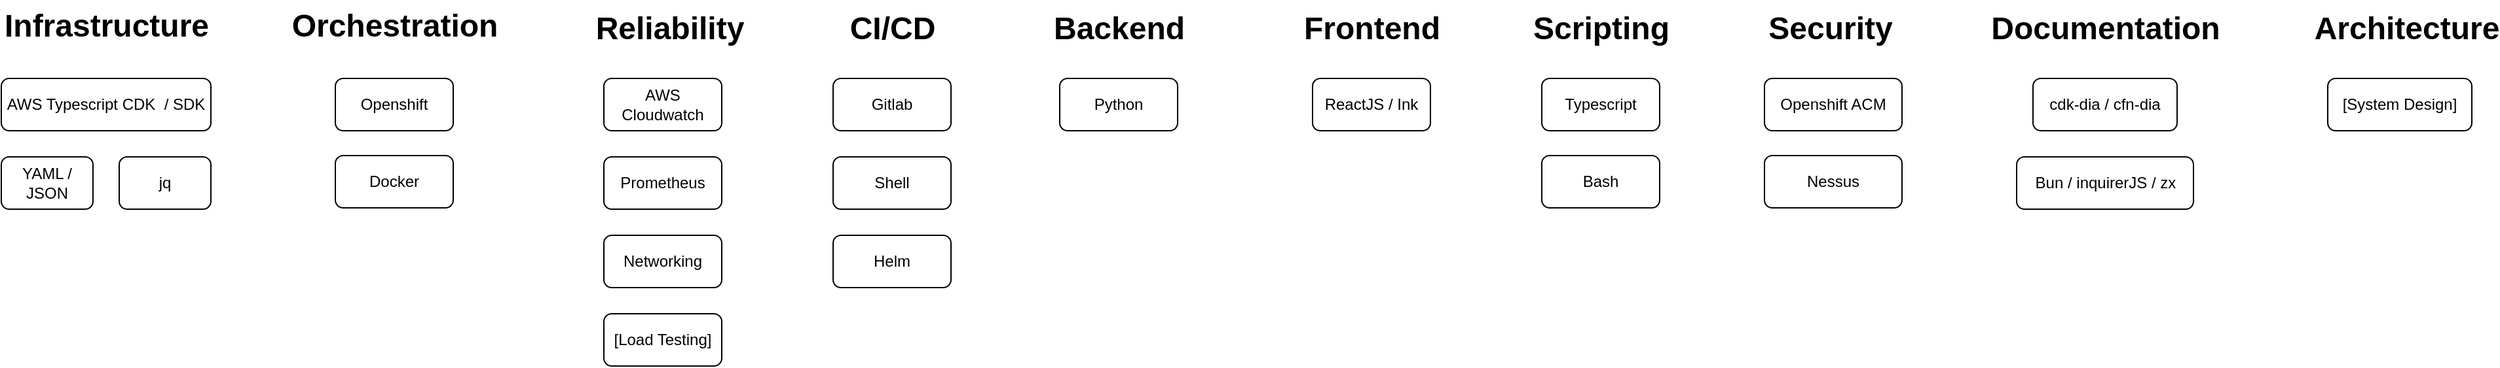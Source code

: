 <mxfile>
    <diagram id="VXYwFd_KbL-tHWQ31Wvv" name="Page-1">
        <mxGraphModel dx="1230" dy="612" grid="1" gridSize="10" guides="1" tooltips="1" connect="1" arrows="1" fold="1" page="1" pageScale="1" pageWidth="850" pageHeight="1100" math="0" shadow="0">
            <root>
                <mxCell id="0"/>
                <mxCell id="1" parent="0"/>
                <mxCell id="3" value="AWS Typescript CDK&amp;nbsp; / SDK" style="rounded=1;whiteSpace=wrap;html=1;" parent="1" vertex="1">
                    <mxGeometry x="50" y="80" width="160" height="40" as="geometry"/>
                </mxCell>
                <mxCell id="4" value="Gitlab" style="rounded=1;whiteSpace=wrap;html=1;" parent="1" vertex="1">
                    <mxGeometry x="685" y="80" width="90" height="40" as="geometry"/>
                </mxCell>
                <mxCell id="5" value="Infrastructure" style="text;strokeColor=none;fillColor=none;html=1;fontSize=24;fontStyle=1;verticalAlign=middle;align=center;" parent="1" vertex="1">
                    <mxGeometry x="80" y="20" width="100" height="40" as="geometry"/>
                </mxCell>
                <mxCell id="6" value="Backend" style="text;strokeColor=none;fillColor=none;html=1;fontSize=24;fontStyle=1;verticalAlign=middle;align=center;" parent="1" vertex="1">
                    <mxGeometry x="853" y="22" width="100" height="40" as="geometry"/>
                </mxCell>
                <mxCell id="7" value="Reliability" style="text;strokeColor=none;fillColor=none;html=1;fontSize=24;fontStyle=1;verticalAlign=middle;align=center;" parent="1" vertex="1">
                    <mxGeometry x="510" y="22" width="100" height="40" as="geometry"/>
                </mxCell>
                <mxCell id="9" value="Frontend" style="text;strokeColor=none;fillColor=none;html=1;fontSize=24;fontStyle=1;verticalAlign=middle;align=center;" parent="1" vertex="1">
                    <mxGeometry x="1046" y="22" width="100" height="40" as="geometry"/>
                </mxCell>
                <mxCell id="12" value="Security" style="text;strokeColor=none;fillColor=none;html=1;fontSize=24;fontStyle=1;verticalAlign=middle;align=center;" parent="1" vertex="1">
                    <mxGeometry x="1396" y="22" width="100" height="40" as="geometry"/>
                </mxCell>
                <mxCell id="13" value="CI/CD" style="text;strokeColor=none;fillColor=none;html=1;fontSize=24;fontStyle=1;verticalAlign=middle;align=center;" parent="1" vertex="1">
                    <mxGeometry x="680" y="22" width="100" height="40" as="geometry"/>
                </mxCell>
                <mxCell id="14" value="Orchestration" style="text;strokeColor=none;fillColor=none;html=1;fontSize=24;fontStyle=1;verticalAlign=middle;align=center;" parent="1" vertex="1">
                    <mxGeometry x="300" y="20" width="100" height="40" as="geometry"/>
                </mxCell>
                <mxCell id="15" value="Documentation" style="text;strokeColor=none;fillColor=none;html=1;fontSize=24;fontStyle=1;verticalAlign=middle;align=center;" parent="1" vertex="1">
                    <mxGeometry x="1606" y="22" width="100" height="40" as="geometry"/>
                </mxCell>
                <mxCell id="16" value="ReactJS / Ink" style="rounded=1;whiteSpace=wrap;html=1;" parent="1" vertex="1">
                    <mxGeometry x="1051" y="80" width="90" height="40" as="geometry"/>
                </mxCell>
                <mxCell id="17" value="Openshift" style="rounded=1;whiteSpace=wrap;html=1;" parent="1" vertex="1">
                    <mxGeometry x="305" y="80" width="90" height="40" as="geometry"/>
                </mxCell>
                <mxCell id="20" value="Python" style="rounded=1;whiteSpace=wrap;html=1;" parent="1" vertex="1">
                    <mxGeometry x="858" y="80" width="90" height="40" as="geometry"/>
                </mxCell>
                <mxCell id="21" value="AWS Cloudwatch" style="rounded=1;whiteSpace=wrap;html=1;" parent="1" vertex="1">
                    <mxGeometry x="510" y="80" width="90" height="40" as="geometry"/>
                </mxCell>
                <mxCell id="22" value="Prometheus" style="rounded=1;whiteSpace=wrap;html=1;" parent="1" vertex="1">
                    <mxGeometry x="510" y="140" width="90" height="40" as="geometry"/>
                </mxCell>
                <mxCell id="23" value="cdk-dia / cfn-dia" style="rounded=1;whiteSpace=wrap;html=1;" parent="1" vertex="1">
                    <mxGeometry x="1601" y="80" width="110" height="40" as="geometry"/>
                </mxCell>
                <mxCell id="26" value="Bun / inquirerJS / zx" style="rounded=1;whiteSpace=wrap;html=1;" parent="1" vertex="1">
                    <mxGeometry x="1588.5" y="140" width="135" height="40" as="geometry"/>
                </mxCell>
                <mxCell id="27" value="Docker" style="rounded=1;whiteSpace=wrap;html=1;" parent="1" vertex="1">
                    <mxGeometry x="305" y="139" width="90" height="40" as="geometry"/>
                </mxCell>
                <mxCell id="28" value="Shell" style="rounded=1;whiteSpace=wrap;html=1;" parent="1" vertex="1">
                    <mxGeometry x="685" y="140" width="90" height="40" as="geometry"/>
                </mxCell>
                <mxCell id="29" value="YAML / JSON" style="rounded=1;whiteSpace=wrap;html=1;" parent="1" vertex="1">
                    <mxGeometry x="50" y="140" width="70" height="40" as="geometry"/>
                </mxCell>
                <mxCell id="30" value="jq" style="rounded=1;whiteSpace=wrap;html=1;" parent="1" vertex="1">
                    <mxGeometry x="140" y="140" width="70" height="40" as="geometry"/>
                </mxCell>
                <mxCell id="32" value="Helm" style="rounded=1;whiteSpace=wrap;html=1;" parent="1" vertex="1">
                    <mxGeometry x="685" y="200" width="90" height="40" as="geometry"/>
                </mxCell>
                <mxCell id="34" value="Networking" style="rounded=1;whiteSpace=wrap;html=1;" parent="1" vertex="1">
                    <mxGeometry x="510" y="200" width="90" height="40" as="geometry"/>
                </mxCell>
                <mxCell id="35" value="Openshift ACM" style="rounded=1;whiteSpace=wrap;html=1;" parent="1" vertex="1">
                    <mxGeometry x="1396" y="80" width="105" height="40" as="geometry"/>
                </mxCell>
                <mxCell id="36" value="Nessus" style="rounded=1;whiteSpace=wrap;html=1;" parent="1" vertex="1">
                    <mxGeometry x="1396" y="139" width="105" height="40" as="geometry"/>
                </mxCell>
                <mxCell id="37" value="Architecture" style="text;strokeColor=none;fillColor=none;html=1;fontSize=24;fontStyle=1;verticalAlign=middle;align=center;" parent="1" vertex="1">
                    <mxGeometry x="1836" y="22" width="100" height="40" as="geometry"/>
                </mxCell>
                <mxCell id="38" value="[Load Testing]" style="rounded=1;whiteSpace=wrap;html=1;" parent="1" vertex="1">
                    <mxGeometry x="510" y="260" width="90" height="40" as="geometry"/>
                </mxCell>
                <mxCell id="39" value="[System Design]" style="rounded=1;whiteSpace=wrap;html=1;" parent="1" vertex="1">
                    <mxGeometry x="1826" y="80" width="110" height="40" as="geometry"/>
                </mxCell>
                <mxCell id="40" value="Scripting" style="text;strokeColor=none;fillColor=none;html=1;fontSize=24;fontStyle=1;verticalAlign=middle;align=center;" vertex="1" parent="1">
                    <mxGeometry x="1221" y="22" width="100" height="40" as="geometry"/>
                </mxCell>
                <mxCell id="41" value="Typescript" style="rounded=1;whiteSpace=wrap;html=1;" vertex="1" parent="1">
                    <mxGeometry x="1226" y="80" width="90" height="40" as="geometry"/>
                </mxCell>
                <mxCell id="43" value="Bash" style="rounded=1;whiteSpace=wrap;html=1;" vertex="1" parent="1">
                    <mxGeometry x="1226" y="139" width="90" height="40" as="geometry"/>
                </mxCell>
            </root>
        </mxGraphModel>
    </diagram>
</mxfile>